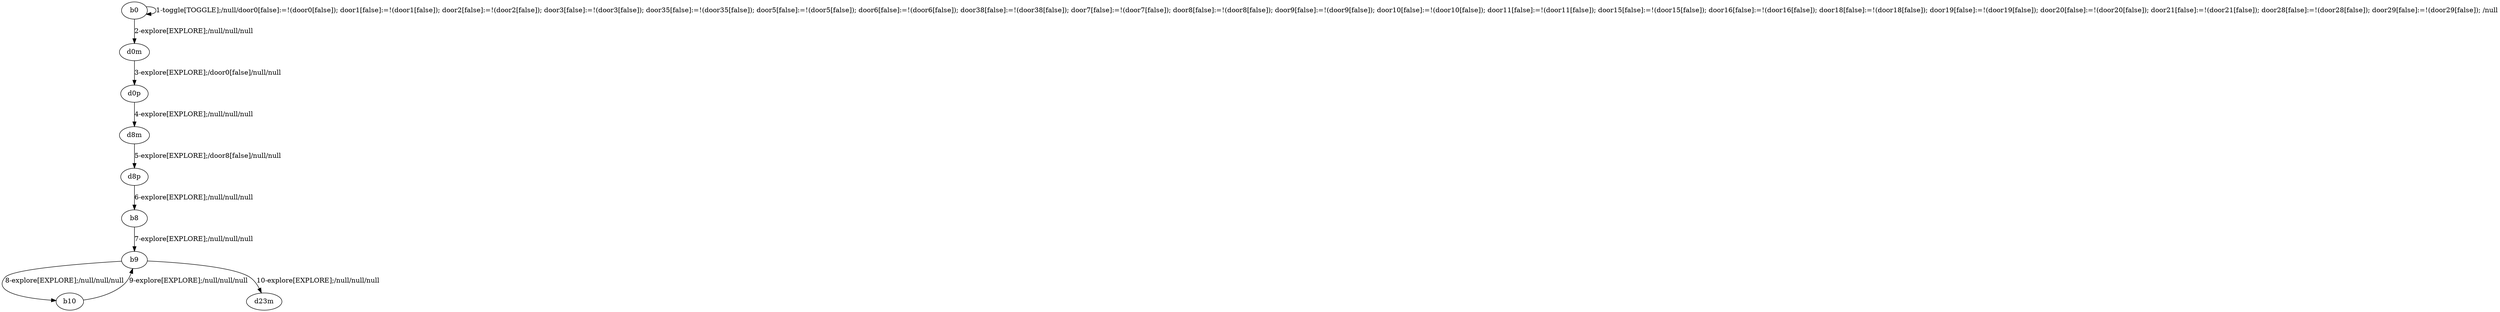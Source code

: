 # Total number of goals covered by this test: 3
# b8 --> b9
# b9 --> d23m
# b10 --> b9

digraph g {
"b0" -> "b0" [label = "1-toggle[TOGGLE];/null/door0[false]:=!(door0[false]); door1[false]:=!(door1[false]); door2[false]:=!(door2[false]); door3[false]:=!(door3[false]); door35[false]:=!(door35[false]); door5[false]:=!(door5[false]); door6[false]:=!(door6[false]); door38[false]:=!(door38[false]); door7[false]:=!(door7[false]); door8[false]:=!(door8[false]); door9[false]:=!(door9[false]); door10[false]:=!(door10[false]); door11[false]:=!(door11[false]); door15[false]:=!(door15[false]); door16[false]:=!(door16[false]); door18[false]:=!(door18[false]); door19[false]:=!(door19[false]); door20[false]:=!(door20[false]); door21[false]:=!(door21[false]); door28[false]:=!(door28[false]); door29[false]:=!(door29[false]); /null"];
"b0" -> "d0m" [label = "2-explore[EXPLORE];/null/null/null"];
"d0m" -> "d0p" [label = "3-explore[EXPLORE];/door0[false]/null/null"];
"d0p" -> "d8m" [label = "4-explore[EXPLORE];/null/null/null"];
"d8m" -> "d8p" [label = "5-explore[EXPLORE];/door8[false]/null/null"];
"d8p" -> "b8" [label = "6-explore[EXPLORE];/null/null/null"];
"b8" -> "b9" [label = "7-explore[EXPLORE];/null/null/null"];
"b9" -> "b10" [label = "8-explore[EXPLORE];/null/null/null"];
"b10" -> "b9" [label = "9-explore[EXPLORE];/null/null/null"];
"b9" -> "d23m" [label = "10-explore[EXPLORE];/null/null/null"];
}